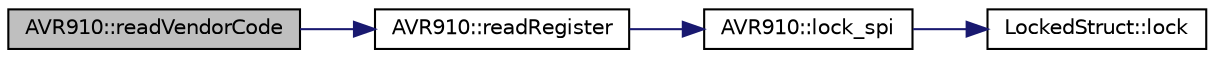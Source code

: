digraph "AVR910::readVendorCode"
{
  edge [fontname="Helvetica",fontsize="10",labelfontname="Helvetica",labelfontsize="10"];
  node [fontname="Helvetica",fontsize="10",shape=record];
  rankdir="LR";
  Node65 [label="AVR910::readVendorCode",height=0.2,width=0.4,color="black", fillcolor="grey75", style="filled", fontcolor="black"];
  Node65 -> Node66 [color="midnightblue",fontsize="10",style="solid",fontname="Helvetica"];
  Node66 [label="AVR910::readRegister",height=0.2,width=0.4,color="black", fillcolor="white", style="filled",URL="$class_a_v_r910.html#a4e99d5a29dc0e48069cebd1f26c83800"];
  Node66 -> Node67 [color="midnightblue",fontsize="10",style="solid",fontname="Helvetica"];
  Node67 [label="AVR910::lock_spi",height=0.2,width=0.4,color="black", fillcolor="white", style="filled",URL="$class_a_v_r910.html#a4b33111389ef72e6e05e2951505e1821"];
  Node67 -> Node68 [color="midnightblue",fontsize="10",style="solid",fontname="Helvetica"];
  Node68 [label="LockedStruct::lock",height=0.2,width=0.4,color="black", fillcolor="white", style="filled",URL="$struct_locked_struct.html#aa207b98a1cd6c569a96e7d1d5565478f",tooltip="Lock this struct. "];
}
